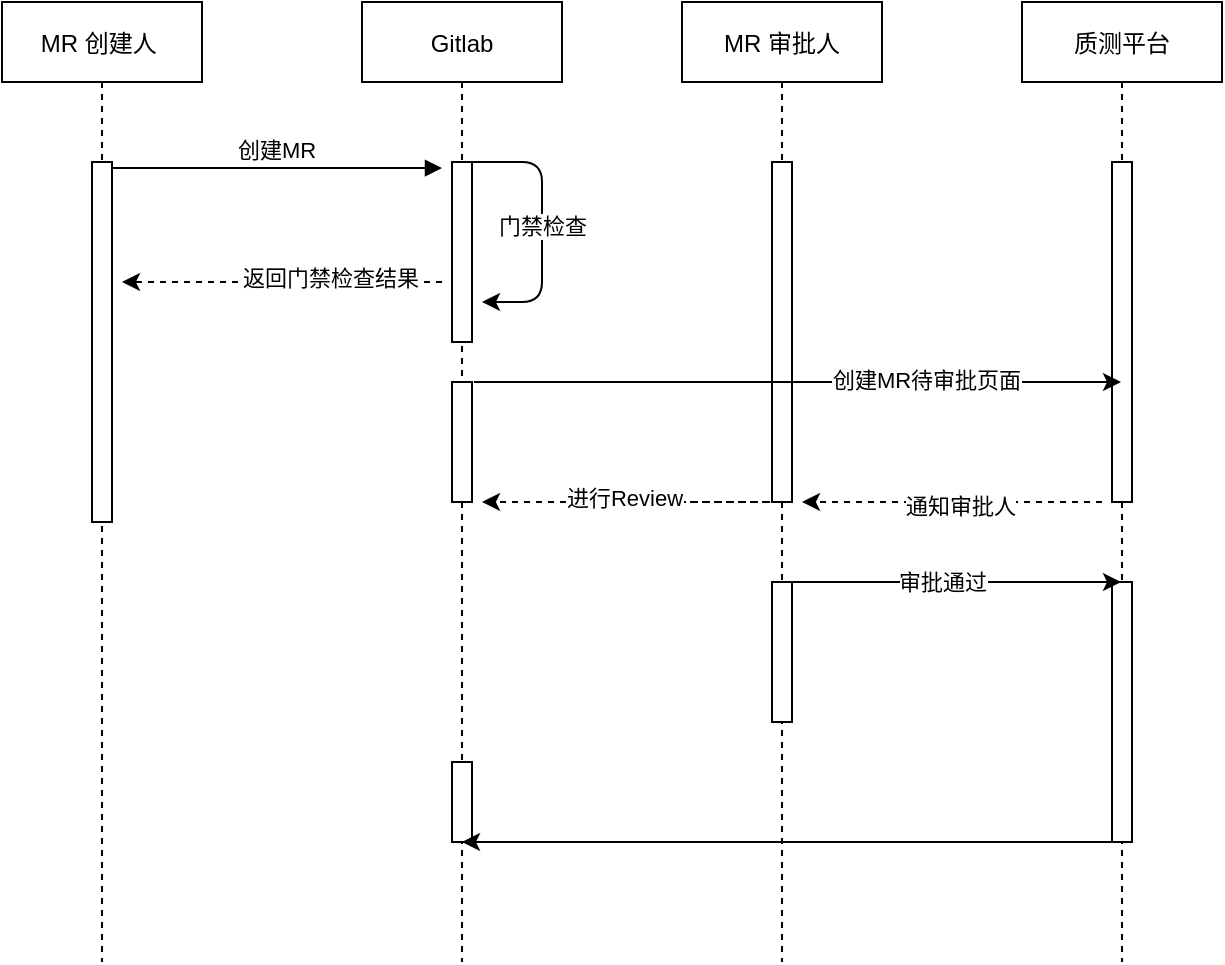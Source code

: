 <mxfile version="14.9.4" type="github">
  <diagram id="kgpKYQtTHZ0yAKxKKP6v" name="Page-1">
    <mxGraphModel dx="946" dy="527" grid="1" gridSize="10" guides="1" tooltips="1" connect="1" arrows="1" fold="1" page="1" pageScale="1" pageWidth="850" pageHeight="1100" math="0" shadow="0">
      <root>
        <mxCell id="0" />
        <mxCell id="1" parent="0" />
        <mxCell id="3nuBFxr9cyL0pnOWT2aG-1" value="MR 创建人 " style="shape=umlLifeline;perimeter=lifelinePerimeter;container=1;collapsible=0;recursiveResize=0;rounded=0;shadow=0;strokeWidth=1;" parent="1" vertex="1">
          <mxGeometry x="120" y="80" width="100" height="480" as="geometry" />
        </mxCell>
        <mxCell id="3nuBFxr9cyL0pnOWT2aG-2" value="" style="points=[];perimeter=orthogonalPerimeter;rounded=0;shadow=0;strokeWidth=1;" parent="3nuBFxr9cyL0pnOWT2aG-1" vertex="1">
          <mxGeometry x="45" y="80" width="10" height="180" as="geometry" />
        </mxCell>
        <mxCell id="3nuBFxr9cyL0pnOWT2aG-5" value="Gitlab" style="shape=umlLifeline;perimeter=lifelinePerimeter;container=1;collapsible=0;recursiveResize=0;rounded=0;shadow=0;strokeWidth=1;" parent="1" vertex="1">
          <mxGeometry x="300" y="80" width="100" height="480" as="geometry" />
        </mxCell>
        <mxCell id="3nuBFxr9cyL0pnOWT2aG-6" value="" style="points=[];perimeter=orthogonalPerimeter;rounded=0;shadow=0;strokeWidth=1;" parent="3nuBFxr9cyL0pnOWT2aG-5" vertex="1">
          <mxGeometry x="45" y="80" width="10" height="90" as="geometry" />
        </mxCell>
        <mxCell id="oHo1-bXlcdcUj-FM_FA6-6" value="门禁检查" style="endArrow=classic;html=1;exitX=0.8;exitY=0;exitDx=0;exitDy=0;exitPerimeter=0;" edge="1" parent="3nuBFxr9cyL0pnOWT2aG-5" source="3nuBFxr9cyL0pnOWT2aG-6">
          <mxGeometry width="50" height="50" relative="1" as="geometry">
            <mxPoint x="100" y="220" as="sourcePoint" />
            <mxPoint x="60" y="150" as="targetPoint" />
            <Array as="points">
              <mxPoint x="90" y="80" />
              <mxPoint x="90" y="150" />
              <mxPoint x="70" y="150" />
            </Array>
          </mxGeometry>
        </mxCell>
        <mxCell id="3nuBFxr9cyL0pnOWT2aG-9" value="创建MR" style="verticalAlign=bottom;endArrow=block;shadow=0;strokeWidth=1;exitX=1;exitY=0.017;exitDx=0;exitDy=0;exitPerimeter=0;" parent="1" source="3nuBFxr9cyL0pnOWT2aG-2" edge="1">
          <mxGeometry relative="1" as="geometry">
            <mxPoint x="180" y="203" as="sourcePoint" />
            <mxPoint x="340" y="163" as="targetPoint" />
          </mxGeometry>
        </mxCell>
        <mxCell id="oHo1-bXlcdcUj-FM_FA6-1" value="MR 审批人" style="shape=umlLifeline;perimeter=lifelinePerimeter;container=1;collapsible=0;recursiveResize=0;rounded=0;shadow=0;strokeWidth=1;" vertex="1" parent="1">
          <mxGeometry x="460" y="80" width="100" height="480" as="geometry" />
        </mxCell>
        <mxCell id="oHo1-bXlcdcUj-FM_FA6-2" value="" style="points=[];perimeter=orthogonalPerimeter;rounded=0;shadow=0;strokeWidth=1;" vertex="1" parent="oHo1-bXlcdcUj-FM_FA6-1">
          <mxGeometry x="45" y="80" width="10" height="170" as="geometry" />
        </mxCell>
        <mxCell id="oHo1-bXlcdcUj-FM_FA6-3" value="质测平台" style="shape=umlLifeline;perimeter=lifelinePerimeter;container=1;collapsible=0;recursiveResize=0;rounded=0;shadow=0;strokeWidth=1;" vertex="1" parent="1">
          <mxGeometry x="630" y="80" width="100" height="480" as="geometry" />
        </mxCell>
        <mxCell id="oHo1-bXlcdcUj-FM_FA6-4" value="" style="points=[];perimeter=orthogonalPerimeter;rounded=0;shadow=0;strokeWidth=1;" vertex="1" parent="oHo1-bXlcdcUj-FM_FA6-3">
          <mxGeometry x="45" y="80" width="10" height="170" as="geometry" />
        </mxCell>
        <mxCell id="oHo1-bXlcdcUj-FM_FA6-7" value="" style="points=[];perimeter=orthogonalPerimeter;rounded=0;shadow=0;strokeWidth=1;" vertex="1" parent="1">
          <mxGeometry x="345" y="270" width="10" height="60" as="geometry" />
        </mxCell>
        <mxCell id="oHo1-bXlcdcUj-FM_FA6-8" value="" style="endArrow=classic;html=1;dashed=1;" edge="1" parent="1">
          <mxGeometry width="50" height="50" relative="1" as="geometry">
            <mxPoint x="340" y="220" as="sourcePoint" />
            <mxPoint x="180" y="220" as="targetPoint" />
          </mxGeometry>
        </mxCell>
        <mxCell id="oHo1-bXlcdcUj-FM_FA6-9" value="返回门禁检查结果" style="edgeLabel;html=1;align=center;verticalAlign=middle;resizable=0;points=[];" vertex="1" connectable="0" parent="oHo1-bXlcdcUj-FM_FA6-8">
          <mxGeometry x="-0.3" y="-2" relative="1" as="geometry">
            <mxPoint as="offset" />
          </mxGeometry>
        </mxCell>
        <mxCell id="oHo1-bXlcdcUj-FM_FA6-10" value="" style="endArrow=classic;html=1;" edge="1" parent="1" target="oHo1-bXlcdcUj-FM_FA6-3">
          <mxGeometry width="50" height="50" relative="1" as="geometry">
            <mxPoint x="356" y="270" as="sourcePoint" />
            <mxPoint x="670" y="280" as="targetPoint" />
          </mxGeometry>
        </mxCell>
        <mxCell id="oHo1-bXlcdcUj-FM_FA6-11" value="创建MR待审批页面" style="edgeLabel;html=1;align=center;verticalAlign=middle;resizable=0;points=[];" vertex="1" connectable="0" parent="oHo1-bXlcdcUj-FM_FA6-10">
          <mxGeometry x="0.395" y="1" relative="1" as="geometry">
            <mxPoint as="offset" />
          </mxGeometry>
        </mxCell>
        <mxCell id="oHo1-bXlcdcUj-FM_FA6-12" value="" style="endArrow=classic;html=1;dashed=1;entryX=1.5;entryY=1;entryDx=0;entryDy=0;entryPerimeter=0;" edge="1" parent="1" target="oHo1-bXlcdcUj-FM_FA6-2">
          <mxGeometry width="50" height="50" relative="1" as="geometry">
            <mxPoint x="670" y="330" as="sourcePoint" />
            <mxPoint x="520" y="305" as="targetPoint" />
            <Array as="points">
              <mxPoint x="670" y="330" />
            </Array>
          </mxGeometry>
        </mxCell>
        <mxCell id="oHo1-bXlcdcUj-FM_FA6-25" value="通知审批人" style="edgeLabel;html=1;align=center;verticalAlign=middle;resizable=0;points=[];" vertex="1" connectable="0" parent="oHo1-bXlcdcUj-FM_FA6-12">
          <mxGeometry x="-0.053" y="2" relative="1" as="geometry">
            <mxPoint as="offset" />
          </mxGeometry>
        </mxCell>
        <mxCell id="oHo1-bXlcdcUj-FM_FA6-16" value="" style="endArrow=classic;html=1;dashed=1;" edge="1" parent="1">
          <mxGeometry width="50" height="50" relative="1" as="geometry">
            <mxPoint x="440" y="330" as="sourcePoint" />
            <mxPoint x="360" y="330" as="targetPoint" />
            <Array as="points">
              <mxPoint x="510" y="330" />
              <mxPoint x="440" y="330" />
            </Array>
          </mxGeometry>
        </mxCell>
        <mxCell id="oHo1-bXlcdcUj-FM_FA6-17" value="进行Review" style="edgeLabel;html=1;align=center;verticalAlign=middle;resizable=0;points=[];" vertex="1" connectable="0" parent="oHo1-bXlcdcUj-FM_FA6-16">
          <mxGeometry x="0.36" y="-2" relative="1" as="geometry">
            <mxPoint as="offset" />
          </mxGeometry>
        </mxCell>
        <mxCell id="oHo1-bXlcdcUj-FM_FA6-18" value="" style="points=[];perimeter=orthogonalPerimeter;rounded=0;shadow=0;strokeWidth=1;" vertex="1" parent="1">
          <mxGeometry x="505" y="370" width="10" height="70" as="geometry" />
        </mxCell>
        <mxCell id="oHo1-bXlcdcUj-FM_FA6-19" value="" style="points=[];perimeter=orthogonalPerimeter;rounded=0;shadow=0;strokeWidth=1;" vertex="1" parent="1">
          <mxGeometry x="675" y="370" width="10" height="130" as="geometry" />
        </mxCell>
        <mxCell id="oHo1-bXlcdcUj-FM_FA6-21" value="" style="endArrow=classic;html=1;exitX=0.5;exitY=0;exitDx=0;exitDy=0;exitPerimeter=0;entryX=0.45;entryY=0;entryDx=0;entryDy=0;entryPerimeter=0;" edge="1" parent="1" source="oHo1-bXlcdcUj-FM_FA6-18" target="oHo1-bXlcdcUj-FM_FA6-19">
          <mxGeometry width="50" height="50" relative="1" as="geometry">
            <mxPoint x="520" y="390" as="sourcePoint" />
            <mxPoint x="670" y="390" as="targetPoint" />
            <Array as="points" />
          </mxGeometry>
        </mxCell>
        <mxCell id="oHo1-bXlcdcUj-FM_FA6-26" value="审批通过" style="edgeLabel;html=1;align=center;verticalAlign=middle;resizable=0;points=[];" vertex="1" connectable="0" parent="oHo1-bXlcdcUj-FM_FA6-21">
          <mxGeometry x="-0.056" relative="1" as="geometry">
            <mxPoint as="offset" />
          </mxGeometry>
        </mxCell>
        <mxCell id="oHo1-bXlcdcUj-FM_FA6-24" value="" style="points=[];perimeter=orthogonalPerimeter;rounded=0;shadow=0;strokeWidth=1;" vertex="1" parent="1">
          <mxGeometry x="345" y="460" width="10" height="40" as="geometry" />
        </mxCell>
        <mxCell id="oHo1-bXlcdcUj-FM_FA6-27" value="" style="endArrow=classic;html=1;" edge="1" parent="1" source="oHo1-bXlcdcUj-FM_FA6-3">
          <mxGeometry width="50" height="50" relative="1" as="geometry">
            <mxPoint x="580" y="520" as="sourcePoint" />
            <mxPoint x="350" y="500" as="targetPoint" />
          </mxGeometry>
        </mxCell>
      </root>
    </mxGraphModel>
  </diagram>
</mxfile>

